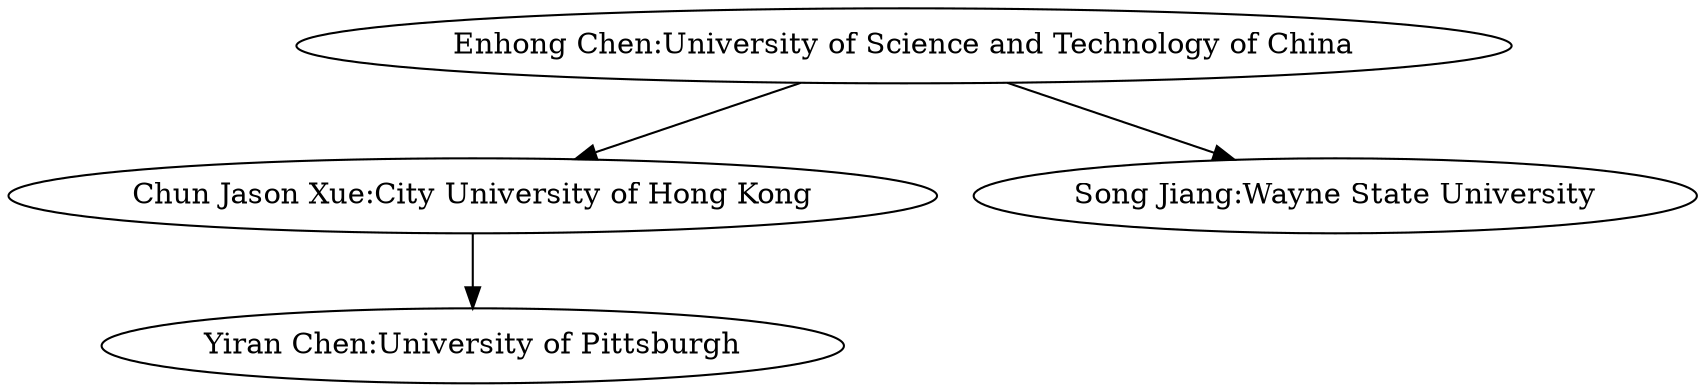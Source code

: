 strict digraph G{
"Enhong Chen:University of Science and Technology of China" -> "Chun Jason Xue:City University of Hong Kong"
"Enhong Chen:University of Science and Technology of China" -> "Song Jiang:Wayne State University"
"Chun Jason Xue:City University of Hong Kong" -> "Yiran Chen:University of Pittsburgh"
}